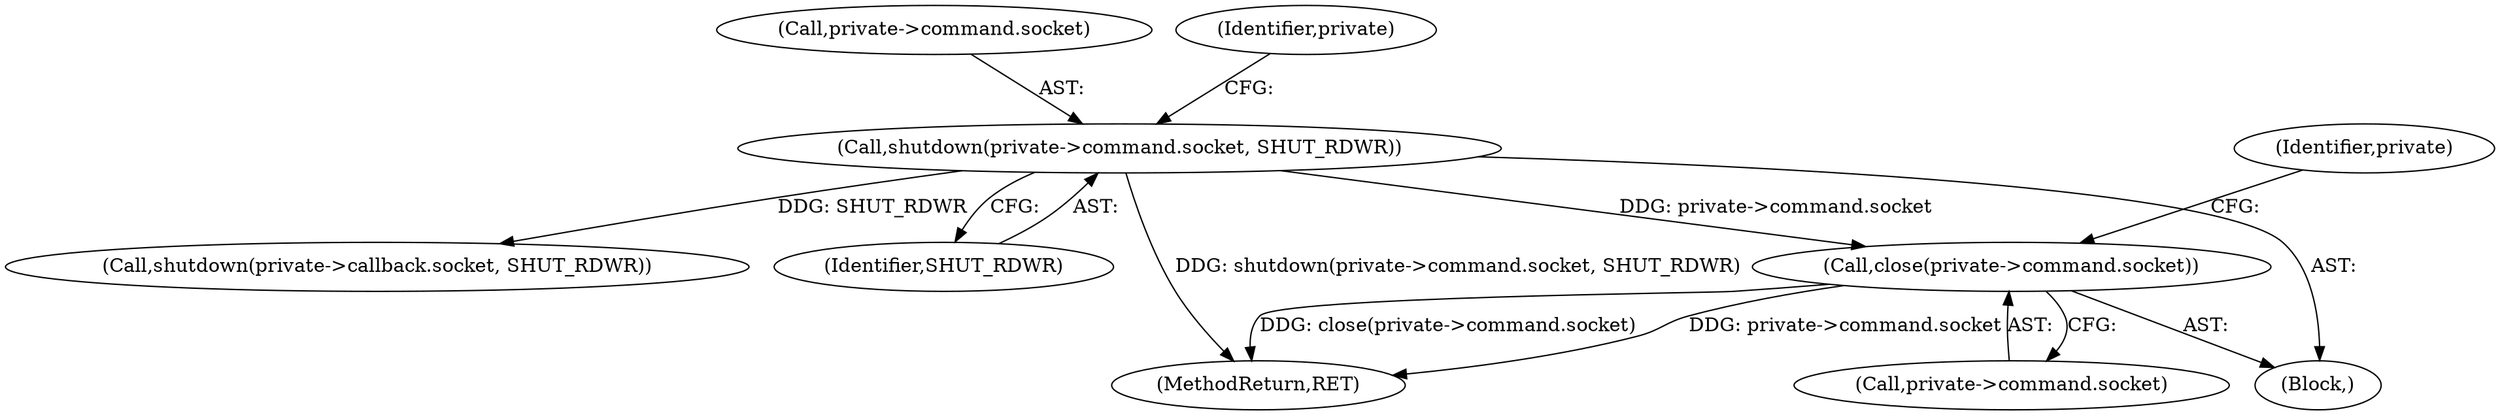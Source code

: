 digraph "1_pacemaker_564f7cc2a51dcd2f28ab12a13394f31be5aa3c93_9@API" {
"1000125" [label="(Call,close(private->command.socket))"];
"1000111" [label="(Call,shutdown(private->command.socket, SHUT_RDWR))"];
"1000125" [label="(Call,close(private->command.socket))"];
"1000117" [label="(Identifier,SHUT_RDWR)"];
"1000191" [label="(MethodReturn,RET)"];
"1000112" [label="(Call,private->command.socket)"];
"1000111" [label="(Call,shutdown(private->command.socket, SHUT_RDWR))"];
"1000121" [label="(Identifier,private)"];
"1000104" [label="(Block,)"];
"1000134" [label="(Identifier,private)"];
"1000118" [label="(Call,shutdown(private->callback.socket, SHUT_RDWR))"];
"1000126" [label="(Call,private->command.socket)"];
"1000125" -> "1000104"  [label="AST: "];
"1000125" -> "1000126"  [label="CFG: "];
"1000126" -> "1000125"  [label="AST: "];
"1000134" -> "1000125"  [label="CFG: "];
"1000125" -> "1000191"  [label="DDG: close(private->command.socket)"];
"1000125" -> "1000191"  [label="DDG: private->command.socket"];
"1000111" -> "1000125"  [label="DDG: private->command.socket"];
"1000111" -> "1000104"  [label="AST: "];
"1000111" -> "1000117"  [label="CFG: "];
"1000112" -> "1000111"  [label="AST: "];
"1000117" -> "1000111"  [label="AST: "];
"1000121" -> "1000111"  [label="CFG: "];
"1000111" -> "1000191"  [label="DDG: shutdown(private->command.socket, SHUT_RDWR)"];
"1000111" -> "1000118"  [label="DDG: SHUT_RDWR"];
}
